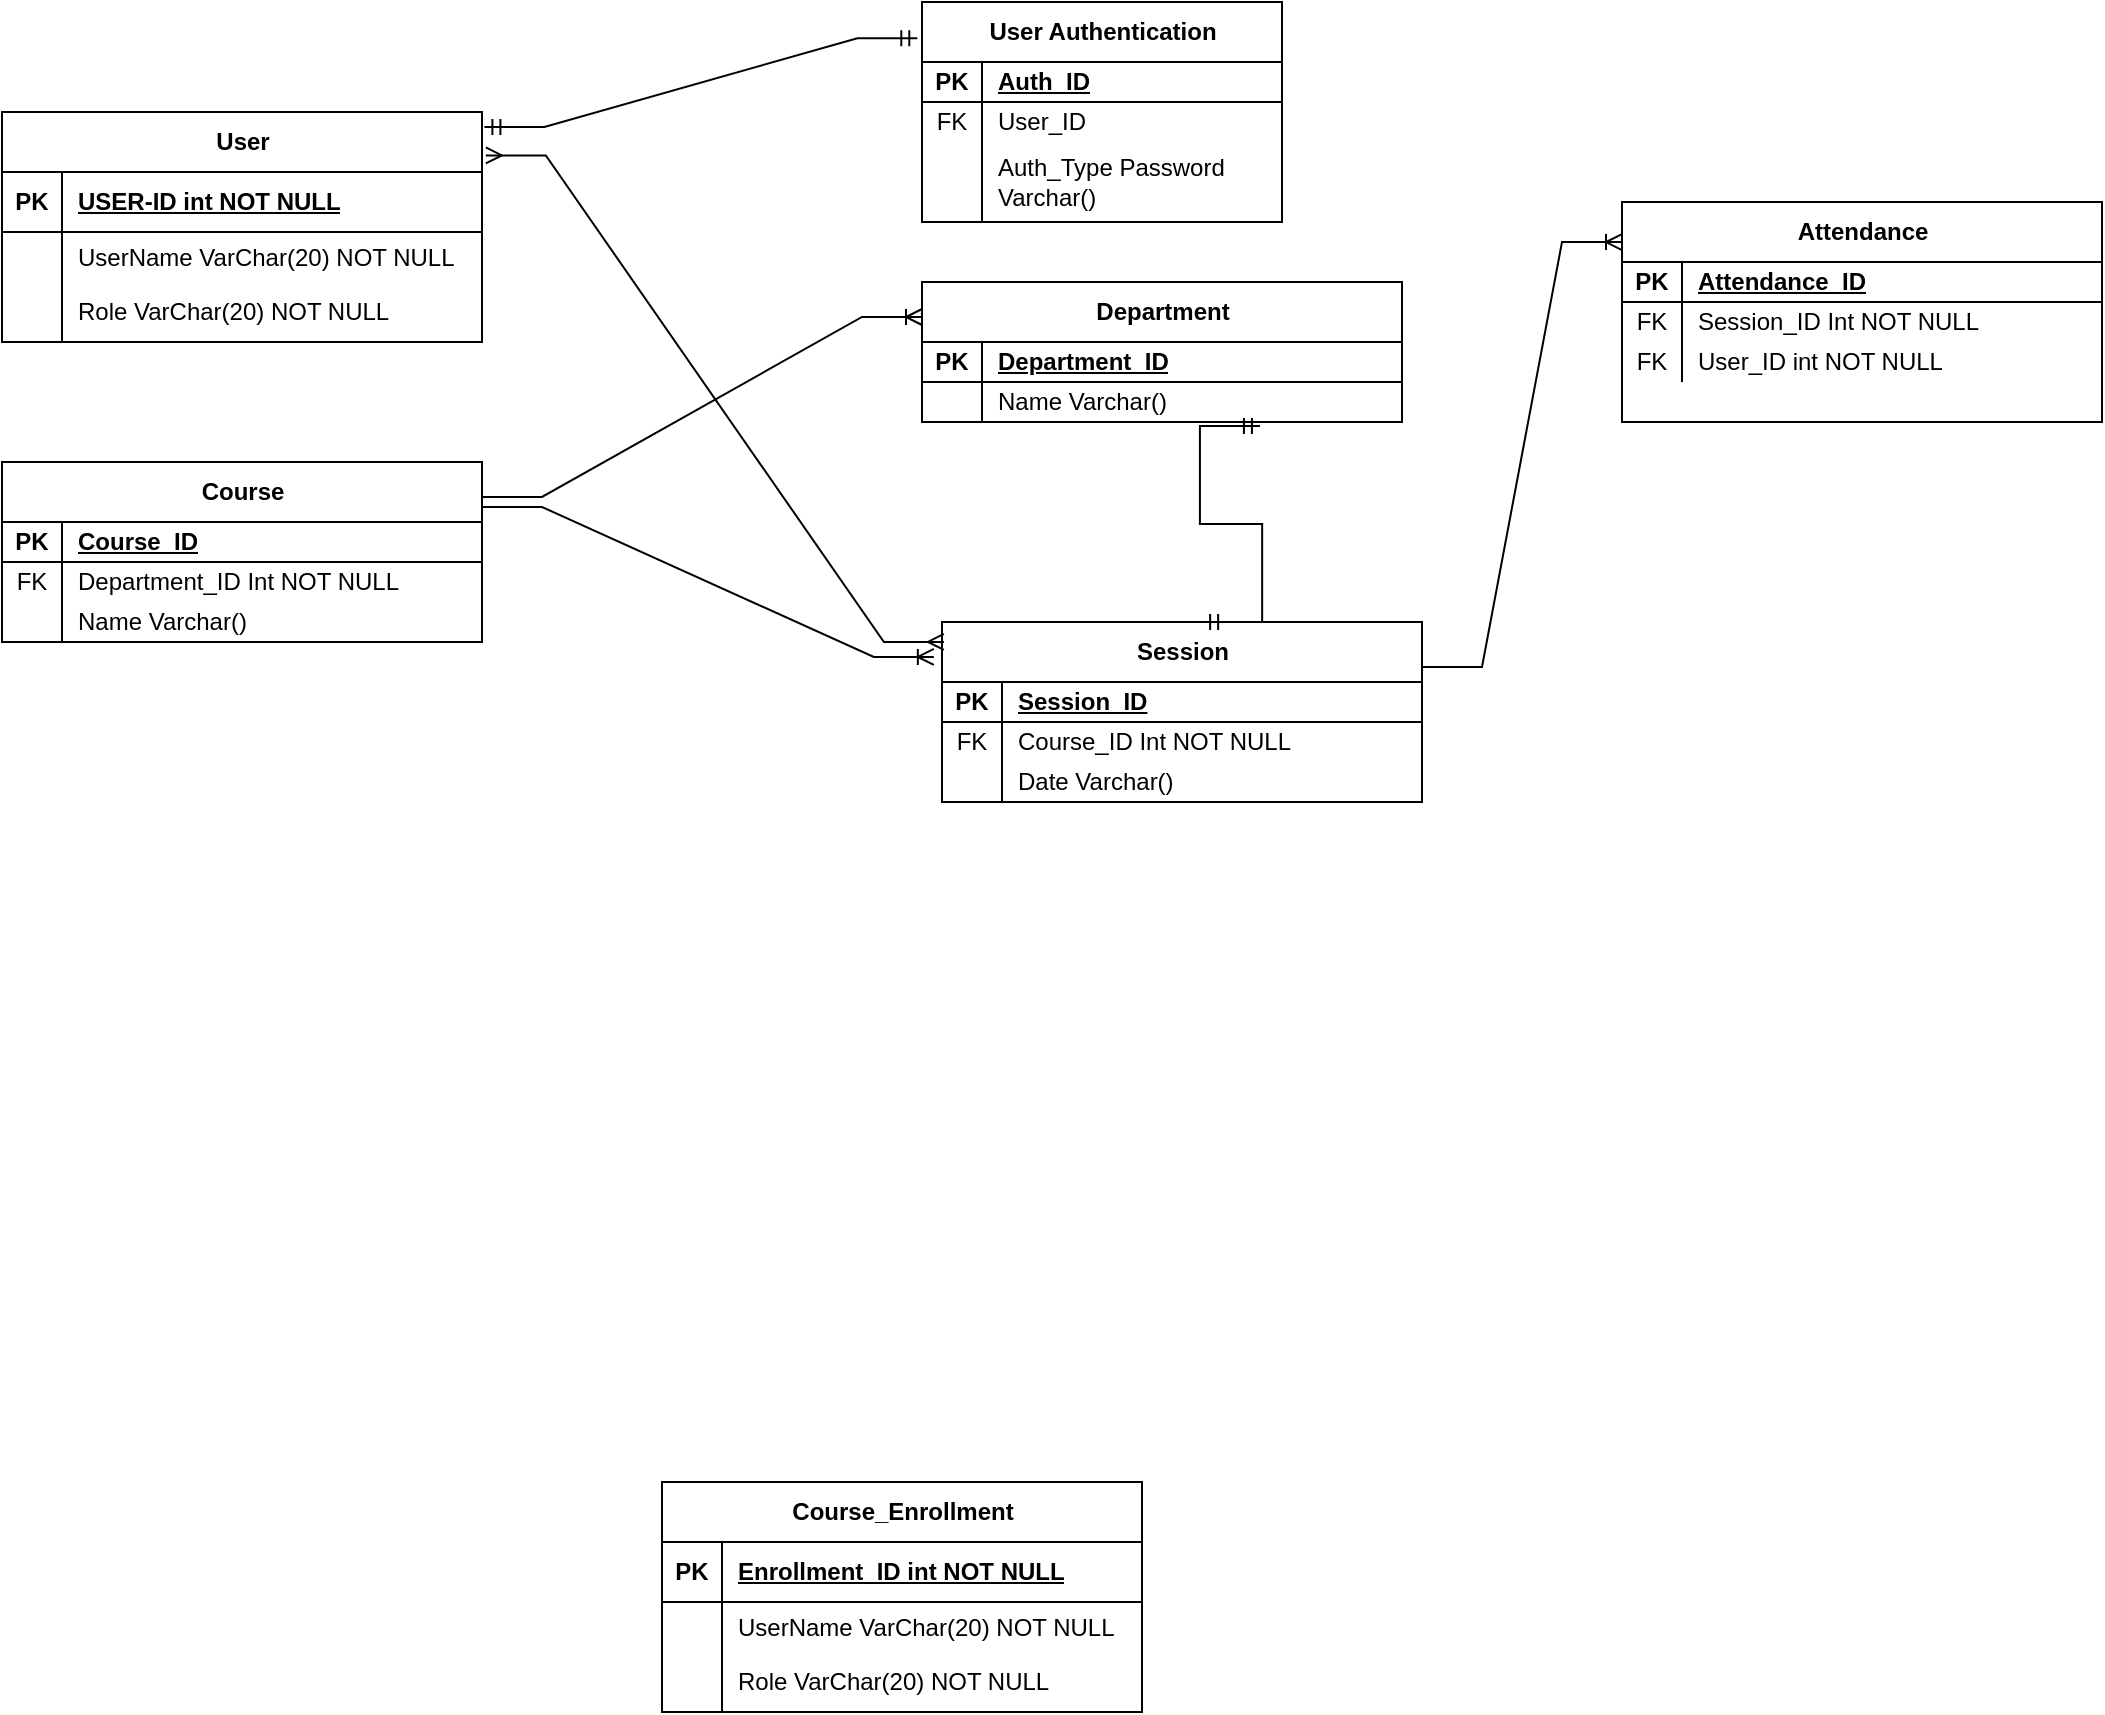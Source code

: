 <mxfile version="23.1.5" type="github">
  <diagram id="R2lEEEUBdFMjLlhIrx00" name="Page-1">
    <mxGraphModel dx="2213" dy="857" grid="1" gridSize="10" guides="1" tooltips="1" connect="1" arrows="1" fold="1" page="1" pageScale="1" pageWidth="850" pageHeight="1100" math="0" shadow="0" extFonts="Permanent Marker^https://fonts.googleapis.com/css?family=Permanent+Marker">
      <root>
        <mxCell id="0" />
        <mxCell id="1" parent="0" />
        <mxCell id="o1YHxW2lCAb-iKZhkdTw-3" value="" style="shape=partialRectangle;overflow=hidden;connectable=0;fillColor=none;top=0;left=0;bottom=0;right=0;align=left;spacingLeft=6;" vertex="1" parent="1">
          <mxGeometry x="150" y="240" width="220" height="30" as="geometry">
            <mxRectangle width="220" height="30" as="alternateBounds" />
          </mxGeometry>
        </mxCell>
        <mxCell id="o1YHxW2lCAb-iKZhkdTw-22" value="User" style="shape=table;startSize=30;container=1;collapsible=1;childLayout=tableLayout;fixedRows=1;rowLines=0;fontStyle=1;align=center;resizeLast=1;html=1;" vertex="1" parent="1">
          <mxGeometry x="-450" y="155" width="240" height="115" as="geometry" />
        </mxCell>
        <mxCell id="o1YHxW2lCAb-iKZhkdTw-23" value="" style="shape=tableRow;horizontal=0;startSize=0;swimlaneHead=0;swimlaneBody=0;fillColor=none;collapsible=0;dropTarget=0;points=[[0,0.5],[1,0.5]];portConstraint=eastwest;top=0;left=0;right=0;bottom=1;" vertex="1" parent="o1YHxW2lCAb-iKZhkdTw-22">
          <mxGeometry y="30" width="240" height="30" as="geometry" />
        </mxCell>
        <mxCell id="o1YHxW2lCAb-iKZhkdTw-24" value="PK" style="shape=partialRectangle;connectable=0;fillColor=none;top=0;left=0;bottom=0;right=0;fontStyle=1;overflow=hidden;whiteSpace=wrap;html=1;" vertex="1" parent="o1YHxW2lCAb-iKZhkdTw-23">
          <mxGeometry width="30" height="30" as="geometry">
            <mxRectangle width="30" height="30" as="alternateBounds" />
          </mxGeometry>
        </mxCell>
        <mxCell id="o1YHxW2lCAb-iKZhkdTw-25" value="USER-ID int NOT NULL" style="shape=partialRectangle;connectable=0;fillColor=none;top=0;left=0;bottom=0;right=0;align=left;spacingLeft=6;fontStyle=5;overflow=hidden;whiteSpace=wrap;html=1;" vertex="1" parent="o1YHxW2lCAb-iKZhkdTw-23">
          <mxGeometry x="30" width="210" height="30" as="geometry">
            <mxRectangle width="210" height="30" as="alternateBounds" />
          </mxGeometry>
        </mxCell>
        <mxCell id="o1YHxW2lCAb-iKZhkdTw-26" value="" style="shape=tableRow;horizontal=0;startSize=0;swimlaneHead=0;swimlaneBody=0;fillColor=none;collapsible=0;dropTarget=0;points=[[0,0.5],[1,0.5]];portConstraint=eastwest;top=0;left=0;right=0;bottom=0;" vertex="1" parent="o1YHxW2lCAb-iKZhkdTw-22">
          <mxGeometry y="60" width="240" height="25" as="geometry" />
        </mxCell>
        <mxCell id="o1YHxW2lCAb-iKZhkdTw-27" value="" style="shape=partialRectangle;connectable=0;fillColor=none;top=0;left=0;bottom=0;right=0;editable=1;overflow=hidden;whiteSpace=wrap;html=1;" vertex="1" parent="o1YHxW2lCAb-iKZhkdTw-26">
          <mxGeometry width="30" height="25" as="geometry">
            <mxRectangle width="30" height="25" as="alternateBounds" />
          </mxGeometry>
        </mxCell>
        <mxCell id="o1YHxW2lCAb-iKZhkdTw-28" value="UserName VarChar(20) NOT NULL" style="shape=partialRectangle;connectable=0;fillColor=none;top=0;left=0;bottom=0;right=0;align=left;spacingLeft=6;overflow=hidden;whiteSpace=wrap;html=1;" vertex="1" parent="o1YHxW2lCAb-iKZhkdTw-26">
          <mxGeometry x="30" width="210" height="25" as="geometry">
            <mxRectangle width="210" height="25" as="alternateBounds" />
          </mxGeometry>
        </mxCell>
        <mxCell id="o1YHxW2lCAb-iKZhkdTw-29" value="" style="shape=tableRow;horizontal=0;startSize=0;swimlaneHead=0;swimlaneBody=0;fillColor=none;collapsible=0;dropTarget=0;points=[[0,0.5],[1,0.5]];portConstraint=eastwest;top=0;left=0;right=0;bottom=0;" vertex="1" parent="o1YHxW2lCAb-iKZhkdTw-22">
          <mxGeometry y="85" width="240" height="30" as="geometry" />
        </mxCell>
        <mxCell id="o1YHxW2lCAb-iKZhkdTw-30" value="" style="shape=partialRectangle;connectable=0;fillColor=none;top=0;left=0;bottom=0;right=0;editable=1;overflow=hidden;whiteSpace=wrap;html=1;" vertex="1" parent="o1YHxW2lCAb-iKZhkdTw-29">
          <mxGeometry width="30" height="30" as="geometry">
            <mxRectangle width="30" height="30" as="alternateBounds" />
          </mxGeometry>
        </mxCell>
        <mxCell id="o1YHxW2lCAb-iKZhkdTw-31" value="Role VarChar(20) NOT NULL" style="shape=partialRectangle;connectable=0;fillColor=none;top=0;left=0;bottom=0;right=0;align=left;spacingLeft=6;overflow=hidden;whiteSpace=wrap;html=1;" vertex="1" parent="o1YHxW2lCAb-iKZhkdTw-29">
          <mxGeometry x="30" width="210" height="30" as="geometry">
            <mxRectangle width="210" height="30" as="alternateBounds" />
          </mxGeometry>
        </mxCell>
        <mxCell id="o1YHxW2lCAb-iKZhkdTw-62" value="User Authentication" style="shape=table;startSize=30;container=1;collapsible=1;childLayout=tableLayout;fixedRows=1;rowLines=0;fontStyle=1;align=center;resizeLast=1;html=1;" vertex="1" parent="1">
          <mxGeometry x="10" y="100" width="180" height="110" as="geometry" />
        </mxCell>
        <mxCell id="o1YHxW2lCAb-iKZhkdTw-63" value="" style="shape=tableRow;horizontal=0;startSize=0;swimlaneHead=0;swimlaneBody=0;fillColor=none;collapsible=0;dropTarget=0;points=[[0,0.5],[1,0.5]];portConstraint=eastwest;top=0;left=0;right=0;bottom=1;" vertex="1" parent="o1YHxW2lCAb-iKZhkdTw-62">
          <mxGeometry y="30" width="180" height="20" as="geometry" />
        </mxCell>
        <mxCell id="o1YHxW2lCAb-iKZhkdTw-64" value="PK" style="shape=partialRectangle;connectable=0;fillColor=none;top=0;left=0;bottom=0;right=0;fontStyle=1;overflow=hidden;whiteSpace=wrap;html=1;" vertex="1" parent="o1YHxW2lCAb-iKZhkdTw-63">
          <mxGeometry width="30" height="20" as="geometry">
            <mxRectangle width="30" height="20" as="alternateBounds" />
          </mxGeometry>
        </mxCell>
        <mxCell id="o1YHxW2lCAb-iKZhkdTw-65" value="Auth_ID" style="shape=partialRectangle;connectable=0;fillColor=none;top=0;left=0;bottom=0;right=0;align=left;spacingLeft=6;fontStyle=5;overflow=hidden;whiteSpace=wrap;html=1;" vertex="1" parent="o1YHxW2lCAb-iKZhkdTw-63">
          <mxGeometry x="30" width="150" height="20" as="geometry">
            <mxRectangle width="150" height="20" as="alternateBounds" />
          </mxGeometry>
        </mxCell>
        <mxCell id="o1YHxW2lCAb-iKZhkdTw-79" value="" style="shape=tableRow;horizontal=0;startSize=0;swimlaneHead=0;swimlaneBody=0;fillColor=none;collapsible=0;dropTarget=0;points=[[0,0.5],[1,0.5]];portConstraint=eastwest;top=0;left=0;right=0;bottom=0;" vertex="1" parent="o1YHxW2lCAb-iKZhkdTw-62">
          <mxGeometry y="50" width="180" height="20" as="geometry" />
        </mxCell>
        <mxCell id="o1YHxW2lCAb-iKZhkdTw-80" value="FK" style="shape=partialRectangle;connectable=0;fillColor=none;top=0;left=0;bottom=0;right=0;fontStyle=0;overflow=hidden;whiteSpace=wrap;html=1;" vertex="1" parent="o1YHxW2lCAb-iKZhkdTw-79">
          <mxGeometry width="30" height="20" as="geometry">
            <mxRectangle width="30" height="20" as="alternateBounds" />
          </mxGeometry>
        </mxCell>
        <mxCell id="o1YHxW2lCAb-iKZhkdTw-81" value="User_ID" style="shape=partialRectangle;connectable=0;fillColor=none;top=0;left=0;bottom=0;right=0;align=left;spacingLeft=6;fontStyle=0;overflow=hidden;whiteSpace=wrap;html=1;" vertex="1" parent="o1YHxW2lCAb-iKZhkdTw-79">
          <mxGeometry x="30" width="150" height="20" as="geometry">
            <mxRectangle width="150" height="20" as="alternateBounds" />
          </mxGeometry>
        </mxCell>
        <mxCell id="o1YHxW2lCAb-iKZhkdTw-66" value="" style="shape=tableRow;horizontal=0;startSize=0;swimlaneHead=0;swimlaneBody=0;fillColor=none;collapsible=0;dropTarget=0;points=[[0,0.5],[1,0.5]];portConstraint=eastwest;top=0;left=0;right=0;bottom=0;" vertex="1" parent="o1YHxW2lCAb-iKZhkdTw-62">
          <mxGeometry y="70" width="180" height="40" as="geometry" />
        </mxCell>
        <mxCell id="o1YHxW2lCAb-iKZhkdTw-67" value="" style="shape=partialRectangle;connectable=0;fillColor=none;top=0;left=0;bottom=0;right=0;editable=1;overflow=hidden;whiteSpace=wrap;html=1;" vertex="1" parent="o1YHxW2lCAb-iKZhkdTw-66">
          <mxGeometry width="30" height="40" as="geometry">
            <mxRectangle width="30" height="40" as="alternateBounds" />
          </mxGeometry>
        </mxCell>
        <mxCell id="o1YHxW2lCAb-iKZhkdTw-68" value="Auth_Type Password Varchar()&amp;nbsp;" style="shape=partialRectangle;connectable=0;fillColor=none;top=0;left=0;bottom=0;right=0;align=left;spacingLeft=6;overflow=hidden;whiteSpace=wrap;html=1;" vertex="1" parent="o1YHxW2lCAb-iKZhkdTw-66">
          <mxGeometry x="30" width="150" height="40" as="geometry">
            <mxRectangle width="150" height="40" as="alternateBounds" />
          </mxGeometry>
        </mxCell>
        <mxCell id="o1YHxW2lCAb-iKZhkdTw-84" value="" style="edgeStyle=entityRelationEdgeStyle;fontSize=12;html=1;endArrow=ERmandOne;startArrow=ERmandOne;rounded=0;entryX=-0.013;entryY=0.165;entryDx=0;entryDy=0;entryPerimeter=0;exitX=1.005;exitY=0.065;exitDx=0;exitDy=0;exitPerimeter=0;" edge="1" parent="1" source="o1YHxW2lCAb-iKZhkdTw-22" target="o1YHxW2lCAb-iKZhkdTw-62">
          <mxGeometry width="100" height="100" relative="1" as="geometry">
            <mxPoint x="-220" y="298" as="sourcePoint" />
            <mxPoint x="-100" y="120" as="targetPoint" />
          </mxGeometry>
        </mxCell>
        <mxCell id="o1YHxW2lCAb-iKZhkdTw-98" value="Course" style="shape=table;startSize=30;container=1;collapsible=1;childLayout=tableLayout;fixedRows=1;rowLines=0;fontStyle=1;align=center;resizeLast=1;html=1;" vertex="1" parent="1">
          <mxGeometry x="-450" y="330" width="240" height="90" as="geometry" />
        </mxCell>
        <mxCell id="o1YHxW2lCAb-iKZhkdTw-99" value="" style="shape=tableRow;horizontal=0;startSize=0;swimlaneHead=0;swimlaneBody=0;fillColor=none;collapsible=0;dropTarget=0;points=[[0,0.5],[1,0.5]];portConstraint=eastwest;top=0;left=0;right=0;bottom=1;" vertex="1" parent="o1YHxW2lCAb-iKZhkdTw-98">
          <mxGeometry y="30" width="240" height="20" as="geometry" />
        </mxCell>
        <mxCell id="o1YHxW2lCAb-iKZhkdTw-100" value="PK" style="shape=partialRectangle;connectable=0;fillColor=none;top=0;left=0;bottom=0;right=0;fontStyle=1;overflow=hidden;whiteSpace=wrap;html=1;" vertex="1" parent="o1YHxW2lCAb-iKZhkdTw-99">
          <mxGeometry width="30" height="20" as="geometry">
            <mxRectangle width="30" height="20" as="alternateBounds" />
          </mxGeometry>
        </mxCell>
        <mxCell id="o1YHxW2lCAb-iKZhkdTw-101" value="Course_ID" style="shape=partialRectangle;connectable=0;fillColor=none;top=0;left=0;bottom=0;right=0;align=left;spacingLeft=6;fontStyle=5;overflow=hidden;whiteSpace=wrap;html=1;" vertex="1" parent="o1YHxW2lCAb-iKZhkdTw-99">
          <mxGeometry x="30" width="210" height="20" as="geometry">
            <mxRectangle width="210" height="20" as="alternateBounds" />
          </mxGeometry>
        </mxCell>
        <mxCell id="o1YHxW2lCAb-iKZhkdTw-102" value="" style="shape=tableRow;horizontal=0;startSize=0;swimlaneHead=0;swimlaneBody=0;fillColor=none;collapsible=0;dropTarget=0;points=[[0,0.5],[1,0.5]];portConstraint=eastwest;top=0;left=0;right=0;bottom=0;" vertex="1" parent="o1YHxW2lCAb-iKZhkdTw-98">
          <mxGeometry y="50" width="240" height="20" as="geometry" />
        </mxCell>
        <mxCell id="o1YHxW2lCAb-iKZhkdTw-103" value="FK" style="shape=partialRectangle;connectable=0;fillColor=none;top=0;left=0;bottom=0;right=0;fontStyle=0;overflow=hidden;whiteSpace=wrap;html=1;" vertex="1" parent="o1YHxW2lCAb-iKZhkdTw-102">
          <mxGeometry width="30" height="20" as="geometry">
            <mxRectangle width="30" height="20" as="alternateBounds" />
          </mxGeometry>
        </mxCell>
        <mxCell id="o1YHxW2lCAb-iKZhkdTw-104" value="Department_ID Int NOT NULL&amp;nbsp;" style="shape=partialRectangle;connectable=0;fillColor=none;top=0;left=0;bottom=0;right=0;align=left;spacingLeft=6;fontStyle=0;overflow=hidden;whiteSpace=wrap;html=1;" vertex="1" parent="o1YHxW2lCAb-iKZhkdTw-102">
          <mxGeometry x="30" width="210" height="20" as="geometry">
            <mxRectangle width="210" height="20" as="alternateBounds" />
          </mxGeometry>
        </mxCell>
        <mxCell id="o1YHxW2lCAb-iKZhkdTw-105" value="" style="shape=tableRow;horizontal=0;startSize=0;swimlaneHead=0;swimlaneBody=0;fillColor=none;collapsible=0;dropTarget=0;points=[[0,0.5],[1,0.5]];portConstraint=eastwest;top=0;left=0;right=0;bottom=0;" vertex="1" parent="o1YHxW2lCAb-iKZhkdTw-98">
          <mxGeometry y="70" width="240" height="20" as="geometry" />
        </mxCell>
        <mxCell id="o1YHxW2lCAb-iKZhkdTw-106" value="" style="shape=partialRectangle;connectable=0;fillColor=none;top=0;left=0;bottom=0;right=0;editable=1;overflow=hidden;whiteSpace=wrap;html=1;" vertex="1" parent="o1YHxW2lCAb-iKZhkdTw-105">
          <mxGeometry width="30" height="20" as="geometry">
            <mxRectangle width="30" height="20" as="alternateBounds" />
          </mxGeometry>
        </mxCell>
        <mxCell id="o1YHxW2lCAb-iKZhkdTw-107" value="Name Varchar()&amp;nbsp;" style="shape=partialRectangle;connectable=0;fillColor=none;top=0;left=0;bottom=0;right=0;align=left;spacingLeft=6;overflow=hidden;whiteSpace=wrap;html=1;" vertex="1" parent="o1YHxW2lCAb-iKZhkdTw-105">
          <mxGeometry x="30" width="210" height="20" as="geometry">
            <mxRectangle width="210" height="20" as="alternateBounds" />
          </mxGeometry>
        </mxCell>
        <mxCell id="o1YHxW2lCAb-iKZhkdTw-108" value="Department" style="shape=table;startSize=30;container=1;collapsible=1;childLayout=tableLayout;fixedRows=1;rowLines=0;fontStyle=1;align=center;resizeLast=1;html=1;" vertex="1" parent="1">
          <mxGeometry x="10" y="240" width="240" height="70" as="geometry" />
        </mxCell>
        <mxCell id="o1YHxW2lCAb-iKZhkdTw-109" value="" style="shape=tableRow;horizontal=0;startSize=0;swimlaneHead=0;swimlaneBody=0;fillColor=none;collapsible=0;dropTarget=0;points=[[0,0.5],[1,0.5]];portConstraint=eastwest;top=0;left=0;right=0;bottom=1;" vertex="1" parent="o1YHxW2lCAb-iKZhkdTw-108">
          <mxGeometry y="30" width="240" height="20" as="geometry" />
        </mxCell>
        <mxCell id="o1YHxW2lCAb-iKZhkdTw-110" value="PK" style="shape=partialRectangle;connectable=0;fillColor=none;top=0;left=0;bottom=0;right=0;fontStyle=1;overflow=hidden;whiteSpace=wrap;html=1;" vertex="1" parent="o1YHxW2lCAb-iKZhkdTw-109">
          <mxGeometry width="30" height="20" as="geometry">
            <mxRectangle width="30" height="20" as="alternateBounds" />
          </mxGeometry>
        </mxCell>
        <mxCell id="o1YHxW2lCAb-iKZhkdTw-111" value="Department_ID" style="shape=partialRectangle;connectable=0;fillColor=none;top=0;left=0;bottom=0;right=0;align=left;spacingLeft=6;fontStyle=5;overflow=hidden;whiteSpace=wrap;html=1;" vertex="1" parent="o1YHxW2lCAb-iKZhkdTw-109">
          <mxGeometry x="30" width="210" height="20" as="geometry">
            <mxRectangle width="210" height="20" as="alternateBounds" />
          </mxGeometry>
        </mxCell>
        <mxCell id="o1YHxW2lCAb-iKZhkdTw-115" value="" style="shape=tableRow;horizontal=0;startSize=0;swimlaneHead=0;swimlaneBody=0;fillColor=none;collapsible=0;dropTarget=0;points=[[0,0.5],[1,0.5]];portConstraint=eastwest;top=0;left=0;right=0;bottom=0;" vertex="1" parent="o1YHxW2lCAb-iKZhkdTw-108">
          <mxGeometry y="50" width="240" height="20" as="geometry" />
        </mxCell>
        <mxCell id="o1YHxW2lCAb-iKZhkdTw-116" value="" style="shape=partialRectangle;connectable=0;fillColor=none;top=0;left=0;bottom=0;right=0;editable=1;overflow=hidden;whiteSpace=wrap;html=1;" vertex="1" parent="o1YHxW2lCAb-iKZhkdTw-115">
          <mxGeometry width="30" height="20" as="geometry">
            <mxRectangle width="30" height="20" as="alternateBounds" />
          </mxGeometry>
        </mxCell>
        <mxCell id="o1YHxW2lCAb-iKZhkdTw-117" value="Name Varchar()&amp;nbsp;" style="shape=partialRectangle;connectable=0;fillColor=none;top=0;left=0;bottom=0;right=0;align=left;spacingLeft=6;overflow=hidden;whiteSpace=wrap;html=1;" vertex="1" parent="o1YHxW2lCAb-iKZhkdTw-115">
          <mxGeometry x="30" width="210" height="20" as="geometry">
            <mxRectangle width="210" height="20" as="alternateBounds" />
          </mxGeometry>
        </mxCell>
        <mxCell id="o1YHxW2lCAb-iKZhkdTw-120" value="Session" style="shape=table;startSize=30;container=1;collapsible=1;childLayout=tableLayout;fixedRows=1;rowLines=0;fontStyle=1;align=center;resizeLast=1;html=1;" vertex="1" parent="1">
          <mxGeometry x="20" y="410" width="240" height="90" as="geometry" />
        </mxCell>
        <mxCell id="o1YHxW2lCAb-iKZhkdTw-121" value="" style="shape=tableRow;horizontal=0;startSize=0;swimlaneHead=0;swimlaneBody=0;fillColor=none;collapsible=0;dropTarget=0;points=[[0,0.5],[1,0.5]];portConstraint=eastwest;top=0;left=0;right=0;bottom=1;" vertex="1" parent="o1YHxW2lCAb-iKZhkdTw-120">
          <mxGeometry y="30" width="240" height="20" as="geometry" />
        </mxCell>
        <mxCell id="o1YHxW2lCAb-iKZhkdTw-122" value="PK" style="shape=partialRectangle;connectable=0;fillColor=none;top=0;left=0;bottom=0;right=0;fontStyle=1;overflow=hidden;whiteSpace=wrap;html=1;" vertex="1" parent="o1YHxW2lCAb-iKZhkdTw-121">
          <mxGeometry width="30" height="20" as="geometry">
            <mxRectangle width="30" height="20" as="alternateBounds" />
          </mxGeometry>
        </mxCell>
        <mxCell id="o1YHxW2lCAb-iKZhkdTw-123" value="Session_ID" style="shape=partialRectangle;connectable=0;fillColor=none;top=0;left=0;bottom=0;right=0;align=left;spacingLeft=6;fontStyle=5;overflow=hidden;whiteSpace=wrap;html=1;" vertex="1" parent="o1YHxW2lCAb-iKZhkdTw-121">
          <mxGeometry x="30" width="210" height="20" as="geometry">
            <mxRectangle width="210" height="20" as="alternateBounds" />
          </mxGeometry>
        </mxCell>
        <mxCell id="o1YHxW2lCAb-iKZhkdTw-124" value="" style="shape=tableRow;horizontal=0;startSize=0;swimlaneHead=0;swimlaneBody=0;fillColor=none;collapsible=0;dropTarget=0;points=[[0,0.5],[1,0.5]];portConstraint=eastwest;top=0;left=0;right=0;bottom=0;" vertex="1" parent="o1YHxW2lCAb-iKZhkdTw-120">
          <mxGeometry y="50" width="240" height="20" as="geometry" />
        </mxCell>
        <mxCell id="o1YHxW2lCAb-iKZhkdTw-125" value="FK" style="shape=partialRectangle;connectable=0;fillColor=none;top=0;left=0;bottom=0;right=0;fontStyle=0;overflow=hidden;whiteSpace=wrap;html=1;" vertex="1" parent="o1YHxW2lCAb-iKZhkdTw-124">
          <mxGeometry width="30" height="20" as="geometry">
            <mxRectangle width="30" height="20" as="alternateBounds" />
          </mxGeometry>
        </mxCell>
        <mxCell id="o1YHxW2lCAb-iKZhkdTw-126" value="Course_ID Int NOT NULL&amp;nbsp;" style="shape=partialRectangle;connectable=0;fillColor=none;top=0;left=0;bottom=0;right=0;align=left;spacingLeft=6;fontStyle=0;overflow=hidden;whiteSpace=wrap;html=1;" vertex="1" parent="o1YHxW2lCAb-iKZhkdTw-124">
          <mxGeometry x="30" width="210" height="20" as="geometry">
            <mxRectangle width="210" height="20" as="alternateBounds" />
          </mxGeometry>
        </mxCell>
        <mxCell id="o1YHxW2lCAb-iKZhkdTw-127" value="" style="shape=tableRow;horizontal=0;startSize=0;swimlaneHead=0;swimlaneBody=0;fillColor=none;collapsible=0;dropTarget=0;points=[[0,0.5],[1,0.5]];portConstraint=eastwest;top=0;left=0;right=0;bottom=0;" vertex="1" parent="o1YHxW2lCAb-iKZhkdTw-120">
          <mxGeometry y="70" width="240" height="20" as="geometry" />
        </mxCell>
        <mxCell id="o1YHxW2lCAb-iKZhkdTw-128" value="" style="shape=partialRectangle;connectable=0;fillColor=none;top=0;left=0;bottom=0;right=0;editable=1;overflow=hidden;whiteSpace=wrap;html=1;" vertex="1" parent="o1YHxW2lCAb-iKZhkdTw-127">
          <mxGeometry width="30" height="20" as="geometry">
            <mxRectangle width="30" height="20" as="alternateBounds" />
          </mxGeometry>
        </mxCell>
        <mxCell id="o1YHxW2lCAb-iKZhkdTw-129" value="Date Varchar()&amp;nbsp;" style="shape=partialRectangle;connectable=0;fillColor=none;top=0;left=0;bottom=0;right=0;align=left;spacingLeft=6;overflow=hidden;whiteSpace=wrap;html=1;" vertex="1" parent="o1YHxW2lCAb-iKZhkdTw-127">
          <mxGeometry x="30" width="210" height="20" as="geometry">
            <mxRectangle width="210" height="20" as="alternateBounds" />
          </mxGeometry>
        </mxCell>
        <mxCell id="o1YHxW2lCAb-iKZhkdTw-130" value="" style="shape=partialRectangle;overflow=hidden;connectable=0;fillColor=none;top=0;left=0;bottom=0;right=0;align=left;spacingLeft=6;" vertex="1" parent="1">
          <mxGeometry x="140" y="640" width="220" height="30" as="geometry">
            <mxRectangle width="220" height="30" as="alternateBounds" />
          </mxGeometry>
        </mxCell>
        <mxCell id="o1YHxW2lCAb-iKZhkdTw-131" value="Attendance" style="shape=table;startSize=30;container=1;collapsible=1;childLayout=tableLayout;fixedRows=1;rowLines=0;fontStyle=1;align=center;resizeLast=1;html=1;" vertex="1" parent="1">
          <mxGeometry x="360" y="200" width="240" height="110" as="geometry" />
        </mxCell>
        <mxCell id="o1YHxW2lCAb-iKZhkdTw-132" value="" style="shape=tableRow;horizontal=0;startSize=0;swimlaneHead=0;swimlaneBody=0;fillColor=none;collapsible=0;dropTarget=0;points=[[0,0.5],[1,0.5]];portConstraint=eastwest;top=0;left=0;right=0;bottom=1;" vertex="1" parent="o1YHxW2lCAb-iKZhkdTw-131">
          <mxGeometry y="30" width="240" height="20" as="geometry" />
        </mxCell>
        <mxCell id="o1YHxW2lCAb-iKZhkdTw-133" value="PK" style="shape=partialRectangle;connectable=0;fillColor=none;top=0;left=0;bottom=0;right=0;fontStyle=1;overflow=hidden;whiteSpace=wrap;html=1;" vertex="1" parent="o1YHxW2lCAb-iKZhkdTw-132">
          <mxGeometry width="30" height="20" as="geometry">
            <mxRectangle width="30" height="20" as="alternateBounds" />
          </mxGeometry>
        </mxCell>
        <mxCell id="o1YHxW2lCAb-iKZhkdTw-134" value="Attendance_ID" style="shape=partialRectangle;connectable=0;fillColor=none;top=0;left=0;bottom=0;right=0;align=left;spacingLeft=6;fontStyle=5;overflow=hidden;whiteSpace=wrap;html=1;" vertex="1" parent="o1YHxW2lCAb-iKZhkdTw-132">
          <mxGeometry x="30" width="210" height="20" as="geometry">
            <mxRectangle width="210" height="20" as="alternateBounds" />
          </mxGeometry>
        </mxCell>
        <mxCell id="o1YHxW2lCAb-iKZhkdTw-135" value="" style="shape=tableRow;horizontal=0;startSize=0;swimlaneHead=0;swimlaneBody=0;fillColor=none;collapsible=0;dropTarget=0;points=[[0,0.5],[1,0.5]];portConstraint=eastwest;top=0;left=0;right=0;bottom=0;" vertex="1" parent="o1YHxW2lCAb-iKZhkdTw-131">
          <mxGeometry y="50" width="240" height="20" as="geometry" />
        </mxCell>
        <mxCell id="o1YHxW2lCAb-iKZhkdTw-136" value="FK" style="shape=partialRectangle;connectable=0;fillColor=none;top=0;left=0;bottom=0;right=0;fontStyle=0;overflow=hidden;whiteSpace=wrap;html=1;" vertex="1" parent="o1YHxW2lCAb-iKZhkdTw-135">
          <mxGeometry width="30" height="20" as="geometry">
            <mxRectangle width="30" height="20" as="alternateBounds" />
          </mxGeometry>
        </mxCell>
        <mxCell id="o1YHxW2lCAb-iKZhkdTw-137" value="Session_ID Int NOT NULL&amp;nbsp;" style="shape=partialRectangle;connectable=0;fillColor=none;top=0;left=0;bottom=0;right=0;align=left;spacingLeft=6;fontStyle=0;overflow=hidden;whiteSpace=wrap;html=1;" vertex="1" parent="o1YHxW2lCAb-iKZhkdTw-135">
          <mxGeometry x="30" width="210" height="20" as="geometry">
            <mxRectangle width="210" height="20" as="alternateBounds" />
          </mxGeometry>
        </mxCell>
        <mxCell id="o1YHxW2lCAb-iKZhkdTw-138" value="" style="shape=tableRow;horizontal=0;startSize=0;swimlaneHead=0;swimlaneBody=0;fillColor=none;collapsible=0;dropTarget=0;points=[[0,0.5],[1,0.5]];portConstraint=eastwest;top=0;left=0;right=0;bottom=0;" vertex="1" parent="o1YHxW2lCAb-iKZhkdTw-131">
          <mxGeometry y="70" width="240" height="20" as="geometry" />
        </mxCell>
        <mxCell id="o1YHxW2lCAb-iKZhkdTw-139" value="FK" style="shape=partialRectangle;connectable=0;fillColor=none;top=0;left=0;bottom=0;right=0;editable=1;overflow=hidden;whiteSpace=wrap;html=1;" vertex="1" parent="o1YHxW2lCAb-iKZhkdTw-138">
          <mxGeometry width="30" height="20" as="geometry">
            <mxRectangle width="30" height="20" as="alternateBounds" />
          </mxGeometry>
        </mxCell>
        <mxCell id="o1YHxW2lCAb-iKZhkdTw-140" value="User_ID int NOT NULL" style="shape=partialRectangle;connectable=0;fillColor=none;top=0;left=0;bottom=0;right=0;align=left;spacingLeft=6;overflow=hidden;whiteSpace=wrap;html=1;" vertex="1" parent="o1YHxW2lCAb-iKZhkdTw-138">
          <mxGeometry x="30" width="210" height="20" as="geometry">
            <mxRectangle width="210" height="20" as="alternateBounds" />
          </mxGeometry>
        </mxCell>
        <mxCell id="o1YHxW2lCAb-iKZhkdTw-147" value="" style="edgeStyle=entityRelationEdgeStyle;fontSize=12;html=1;endArrow=ERoneToMany;rounded=0;exitX=1;exitY=0.194;exitDx=0;exitDy=0;exitPerimeter=0;entryX=0;entryY=0.25;entryDx=0;entryDy=0;" edge="1" parent="1" source="o1YHxW2lCAb-iKZhkdTw-98" target="o1YHxW2lCAb-iKZhkdTw-108">
          <mxGeometry width="100" height="100" relative="1" as="geometry">
            <mxPoint x="360" y="350" as="sourcePoint" />
            <mxPoint x="460" y="250" as="targetPoint" />
          </mxGeometry>
        </mxCell>
        <mxCell id="o1YHxW2lCAb-iKZhkdTw-148" value="" style="edgeStyle=entityRelationEdgeStyle;fontSize=12;html=1;endArrow=ERoneToMany;rounded=0;exitX=1;exitY=0.25;exitDx=0;exitDy=0;entryX=-0.017;entryY=0.194;entryDx=0;entryDy=0;entryPerimeter=0;" edge="1" parent="1" source="o1YHxW2lCAb-iKZhkdTw-98" target="o1YHxW2lCAb-iKZhkdTw-120">
          <mxGeometry width="100" height="100" relative="1" as="geometry">
            <mxPoint x="380" y="217" as="sourcePoint" />
            <mxPoint x="500" y="228" as="targetPoint" />
          </mxGeometry>
        </mxCell>
        <mxCell id="o1YHxW2lCAb-iKZhkdTw-149" value="" style="edgeStyle=entityRelationEdgeStyle;fontSize=12;html=1;endArrow=ERoneToMany;rounded=0;exitX=1;exitY=0.25;exitDx=0;exitDy=0;entryX=0;entryY=0.182;entryDx=0;entryDy=0;entryPerimeter=0;" edge="1" parent="1" source="o1YHxW2lCAb-iKZhkdTw-120" target="o1YHxW2lCAb-iKZhkdTw-131">
          <mxGeometry width="100" height="100" relative="1" as="geometry">
            <mxPoint x="290" y="290" as="sourcePoint" />
            <mxPoint x="390" y="190" as="targetPoint" />
          </mxGeometry>
        </mxCell>
        <mxCell id="o1YHxW2lCAb-iKZhkdTw-150" value="" style="edgeStyle=entityRelationEdgeStyle;fontSize=12;html=1;endArrow=ERmany;startArrow=ERmany;rounded=0;exitX=1.008;exitY=0.189;exitDx=0;exitDy=0;exitPerimeter=0;entryX=0.004;entryY=0.111;entryDx=0;entryDy=0;entryPerimeter=0;" edge="1" parent="1" source="o1YHxW2lCAb-iKZhkdTw-22" target="o1YHxW2lCAb-iKZhkdTw-120">
          <mxGeometry width="100" height="100" relative="1" as="geometry">
            <mxPoint x="-240.0" y="342.44" as="sourcePoint" />
            <mxPoint x="160.48" y="390.0" as="targetPoint" />
          </mxGeometry>
        </mxCell>
        <mxCell id="o1YHxW2lCAb-iKZhkdTw-152" value="Course_Enrollment" style="shape=table;startSize=30;container=1;collapsible=1;childLayout=tableLayout;fixedRows=1;rowLines=0;fontStyle=1;align=center;resizeLast=1;html=1;" vertex="1" parent="1">
          <mxGeometry x="-120" y="840" width="240" height="115" as="geometry" />
        </mxCell>
        <mxCell id="o1YHxW2lCAb-iKZhkdTw-153" value="" style="shape=tableRow;horizontal=0;startSize=0;swimlaneHead=0;swimlaneBody=0;fillColor=none;collapsible=0;dropTarget=0;points=[[0,0.5],[1,0.5]];portConstraint=eastwest;top=0;left=0;right=0;bottom=1;" vertex="1" parent="o1YHxW2lCAb-iKZhkdTw-152">
          <mxGeometry y="30" width="240" height="30" as="geometry" />
        </mxCell>
        <mxCell id="o1YHxW2lCAb-iKZhkdTw-154" value="PK" style="shape=partialRectangle;connectable=0;fillColor=none;top=0;left=0;bottom=0;right=0;fontStyle=1;overflow=hidden;whiteSpace=wrap;html=1;" vertex="1" parent="o1YHxW2lCAb-iKZhkdTw-153">
          <mxGeometry width="30" height="30" as="geometry">
            <mxRectangle width="30" height="30" as="alternateBounds" />
          </mxGeometry>
        </mxCell>
        <mxCell id="o1YHxW2lCAb-iKZhkdTw-155" value="Enrollment_ID int NOT NULL" style="shape=partialRectangle;connectable=0;fillColor=none;top=0;left=0;bottom=0;right=0;align=left;spacingLeft=6;fontStyle=5;overflow=hidden;whiteSpace=wrap;html=1;" vertex="1" parent="o1YHxW2lCAb-iKZhkdTw-153">
          <mxGeometry x="30" width="210" height="30" as="geometry">
            <mxRectangle width="210" height="30" as="alternateBounds" />
          </mxGeometry>
        </mxCell>
        <mxCell id="o1YHxW2lCAb-iKZhkdTw-156" value="" style="shape=tableRow;horizontal=0;startSize=0;swimlaneHead=0;swimlaneBody=0;fillColor=none;collapsible=0;dropTarget=0;points=[[0,0.5],[1,0.5]];portConstraint=eastwest;top=0;left=0;right=0;bottom=0;" vertex="1" parent="o1YHxW2lCAb-iKZhkdTw-152">
          <mxGeometry y="60" width="240" height="25" as="geometry" />
        </mxCell>
        <mxCell id="o1YHxW2lCAb-iKZhkdTw-157" value="" style="shape=partialRectangle;connectable=0;fillColor=none;top=0;left=0;bottom=0;right=0;editable=1;overflow=hidden;whiteSpace=wrap;html=1;" vertex="1" parent="o1YHxW2lCAb-iKZhkdTw-156">
          <mxGeometry width="30" height="25" as="geometry">
            <mxRectangle width="30" height="25" as="alternateBounds" />
          </mxGeometry>
        </mxCell>
        <mxCell id="o1YHxW2lCAb-iKZhkdTw-158" value="UserName VarChar(20) NOT NULL" style="shape=partialRectangle;connectable=0;fillColor=none;top=0;left=0;bottom=0;right=0;align=left;spacingLeft=6;overflow=hidden;whiteSpace=wrap;html=1;" vertex="1" parent="o1YHxW2lCAb-iKZhkdTw-156">
          <mxGeometry x="30" width="210" height="25" as="geometry">
            <mxRectangle width="210" height="25" as="alternateBounds" />
          </mxGeometry>
        </mxCell>
        <mxCell id="o1YHxW2lCAb-iKZhkdTw-159" value="" style="shape=tableRow;horizontal=0;startSize=0;swimlaneHead=0;swimlaneBody=0;fillColor=none;collapsible=0;dropTarget=0;points=[[0,0.5],[1,0.5]];portConstraint=eastwest;top=0;left=0;right=0;bottom=0;" vertex="1" parent="o1YHxW2lCAb-iKZhkdTw-152">
          <mxGeometry y="85" width="240" height="30" as="geometry" />
        </mxCell>
        <mxCell id="o1YHxW2lCAb-iKZhkdTw-160" value="" style="shape=partialRectangle;connectable=0;fillColor=none;top=0;left=0;bottom=0;right=0;editable=1;overflow=hidden;whiteSpace=wrap;html=1;" vertex="1" parent="o1YHxW2lCAb-iKZhkdTw-159">
          <mxGeometry width="30" height="30" as="geometry">
            <mxRectangle width="30" height="30" as="alternateBounds" />
          </mxGeometry>
        </mxCell>
        <mxCell id="o1YHxW2lCAb-iKZhkdTw-161" value="Role VarChar(20) NOT NULL" style="shape=partialRectangle;connectable=0;fillColor=none;top=0;left=0;bottom=0;right=0;align=left;spacingLeft=6;overflow=hidden;whiteSpace=wrap;html=1;" vertex="1" parent="o1YHxW2lCAb-iKZhkdTw-159">
          <mxGeometry x="30" width="210" height="30" as="geometry">
            <mxRectangle width="210" height="30" as="alternateBounds" />
          </mxGeometry>
        </mxCell>
        <mxCell id="o1YHxW2lCAb-iKZhkdTw-162" value="" style="edgeStyle=entityRelationEdgeStyle;fontSize=12;html=1;endArrow=ERmandOne;startArrow=ERmandOne;rounded=0;entryX=0.704;entryY=1.1;entryDx=0;entryDy=0;entryPerimeter=0;exitX=0.542;exitY=0;exitDx=0;exitDy=0;exitPerimeter=0;" edge="1" parent="1" source="o1YHxW2lCAb-iKZhkdTw-120" target="o1YHxW2lCAb-iKZhkdTw-115">
          <mxGeometry width="100" height="100" relative="1" as="geometry">
            <mxPoint x="70" y="260" as="sourcePoint" />
            <mxPoint x="170" y="160" as="targetPoint" />
          </mxGeometry>
        </mxCell>
      </root>
    </mxGraphModel>
  </diagram>
</mxfile>
